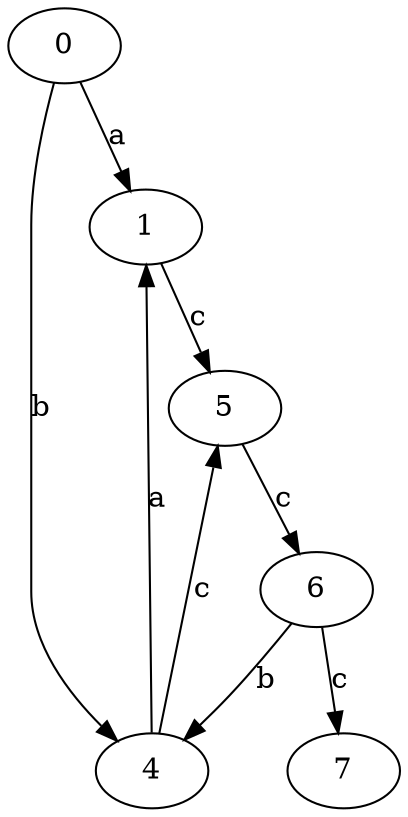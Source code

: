 strict digraph  {
0;
1;
4;
5;
6;
7;
0 -> 1  [label=a];
0 -> 4  [label=b];
1 -> 5  [label=c];
4 -> 1  [label=a];
4 -> 5  [label=c];
5 -> 6  [label=c];
6 -> 4  [label=b];
6 -> 7  [label=c];
}
